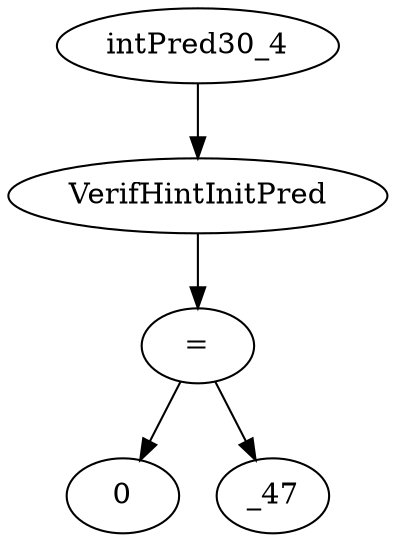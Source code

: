 digraph dag {
0 [label="intPred30_4"];
1 [label="VerifHintInitPred"];
2 [label="="];
3 [label="0"];
4 [label="_47"];
"0" -> "1"[label=""]
"1" -> "2"[label=""]
"2" -> "4"[label=""]
"2" -> "3"[label=""]
}

